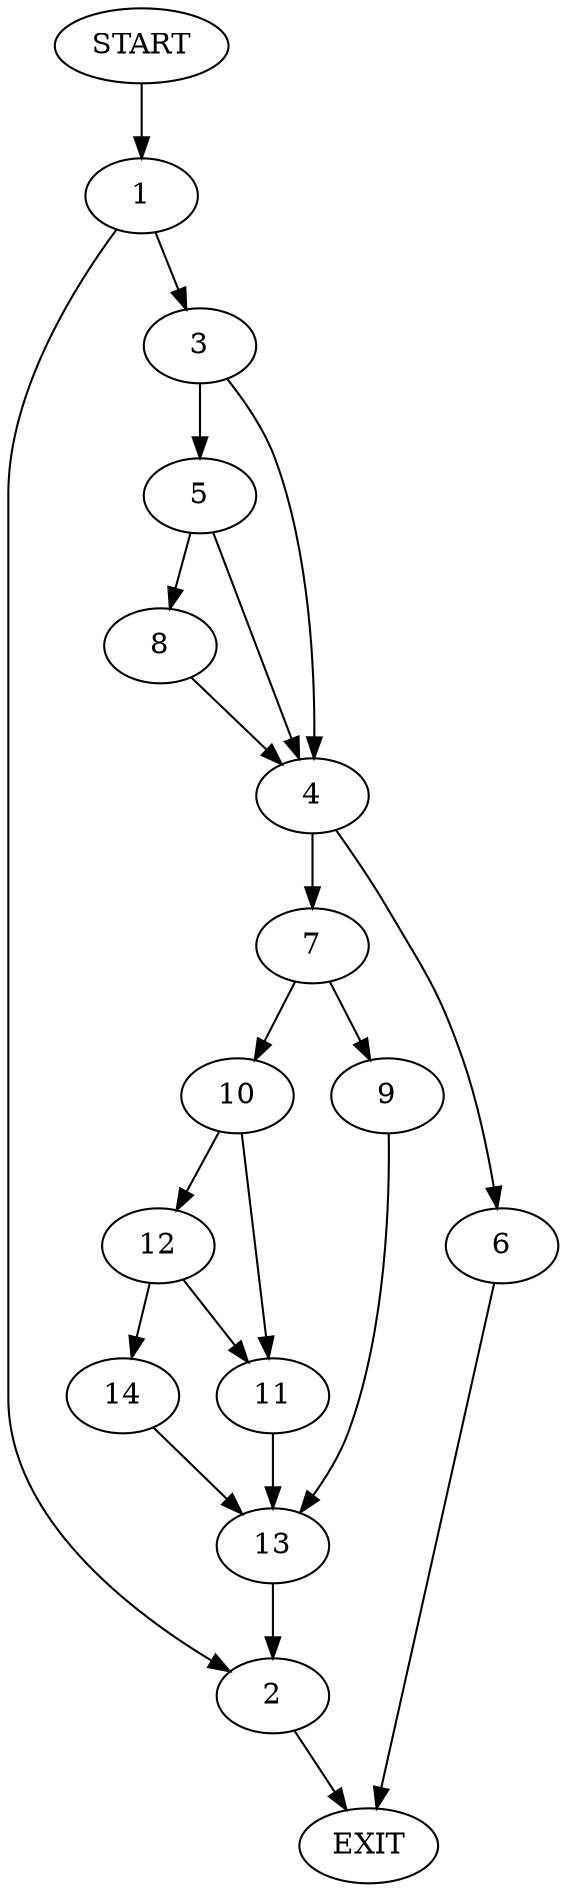 digraph {
0 [label="START"]
15 [label="EXIT"]
0 -> 1
1 -> 2
1 -> 3
3 -> 4
3 -> 5
2 -> 15
4 -> 6
4 -> 7
5 -> 4
5 -> 8
8 -> 4
6 -> 15
7 -> 9
7 -> 10
10 -> 11
10 -> 12
9 -> 13
13 -> 2
11 -> 13
12 -> 14
12 -> 11
14 -> 13
}
